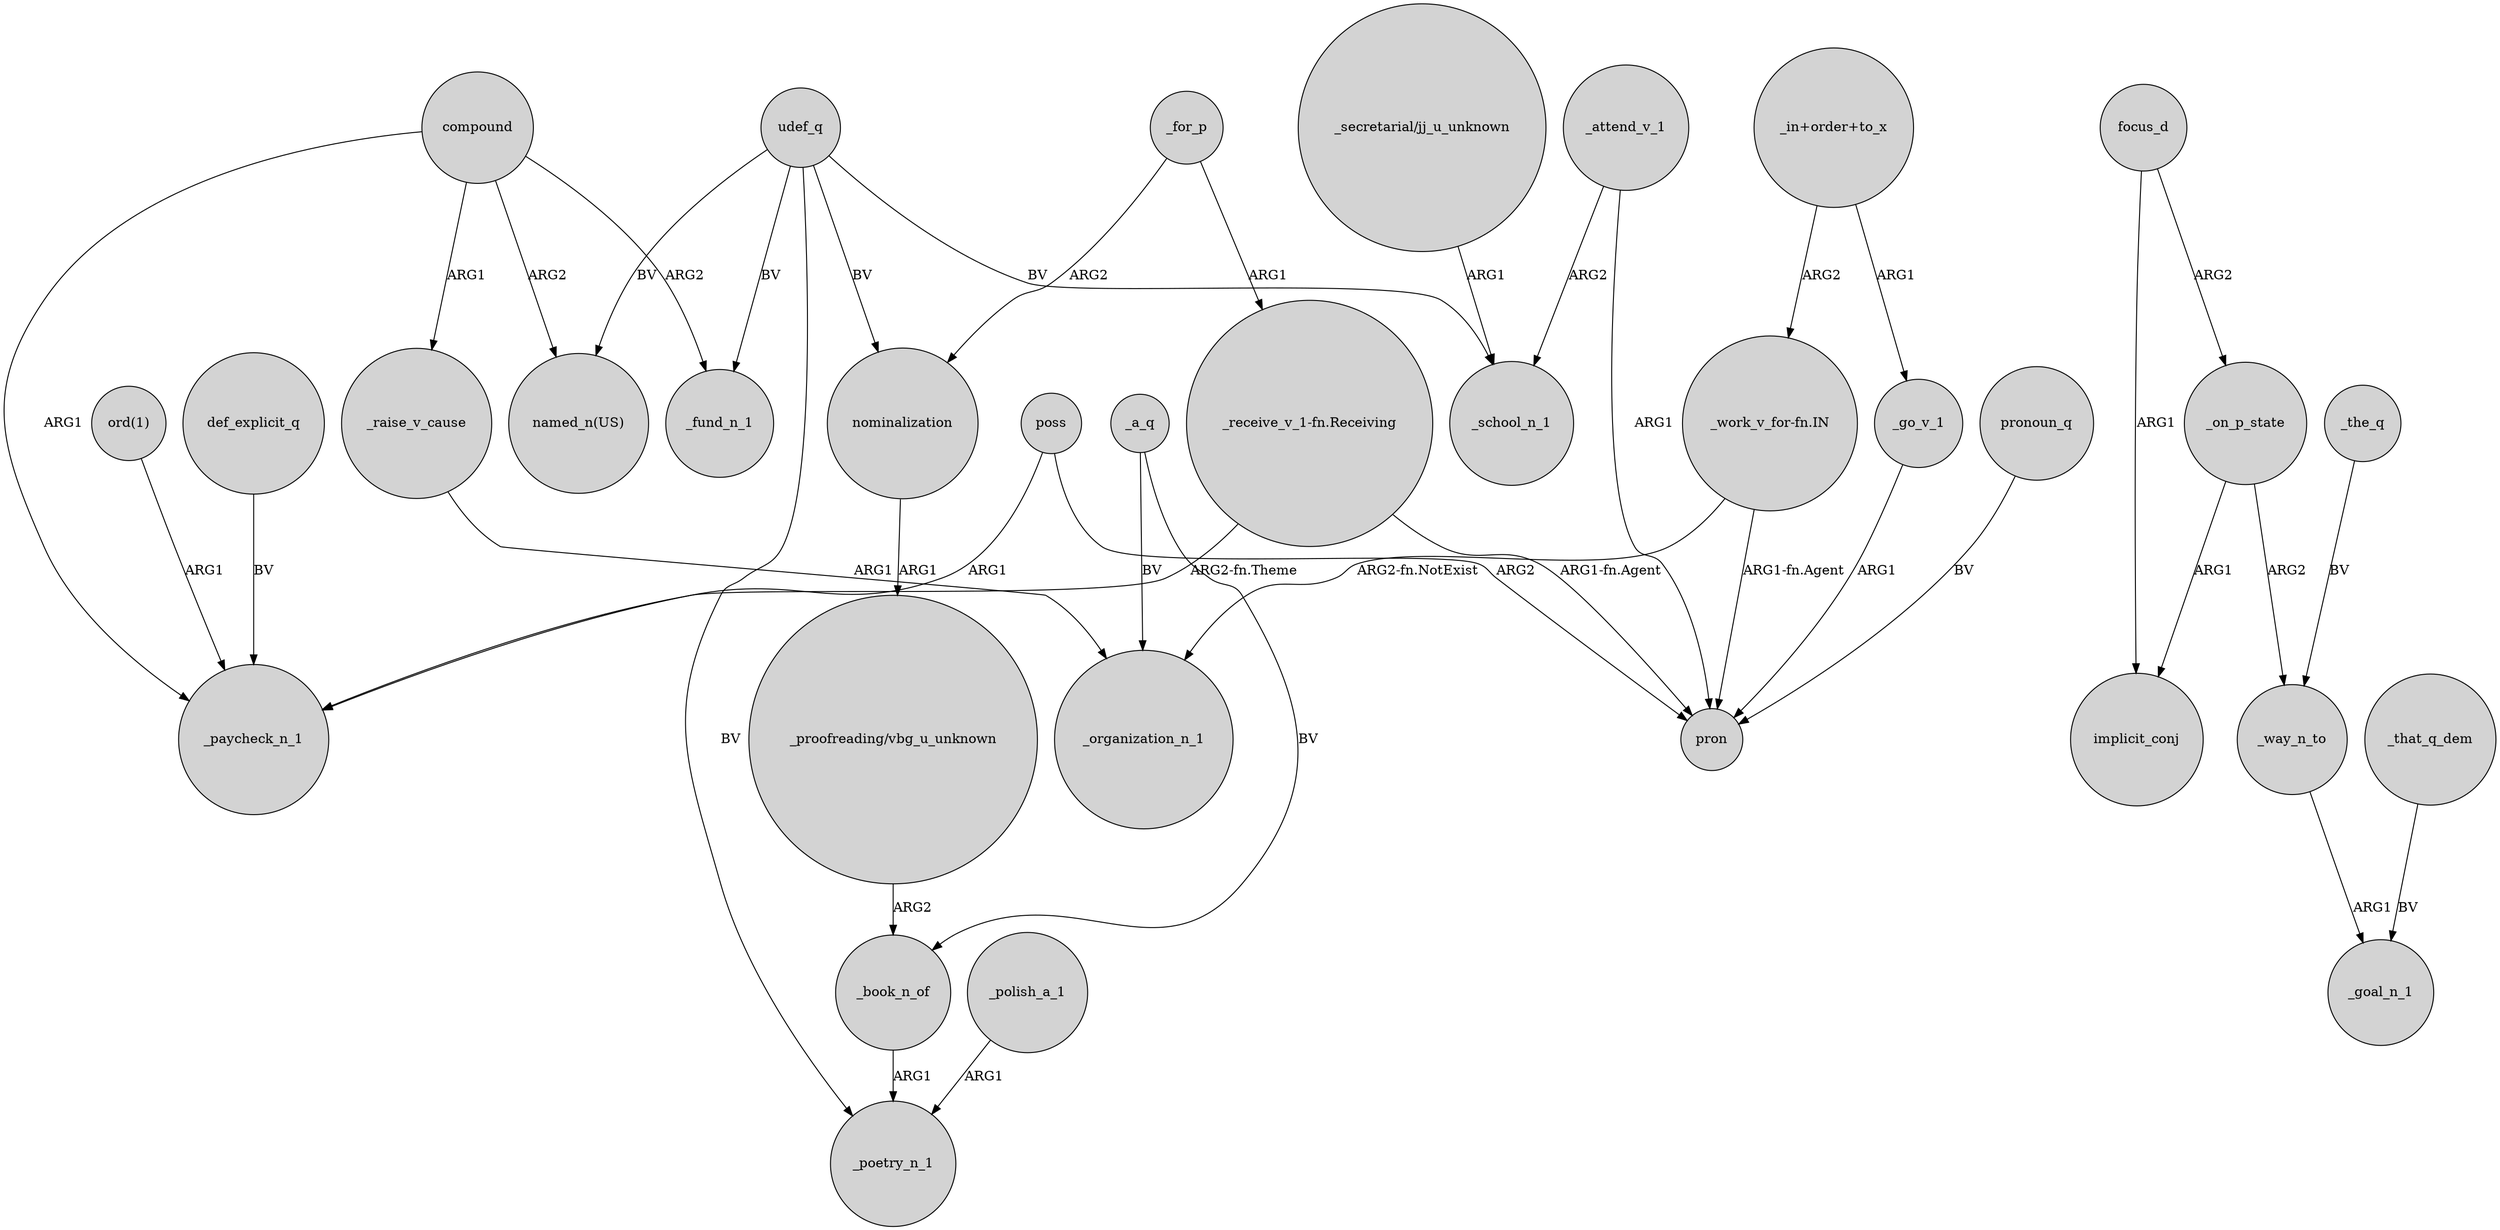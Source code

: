 digraph {
	node [shape=circle style=filled]
	poss -> _paycheck_n_1 [label=ARG1]
	_polish_a_1 -> _poetry_n_1 [label=ARG1]
	def_explicit_q -> _paycheck_n_1 [label=BV]
	_attend_v_1 -> _school_n_1 [label=ARG2]
	"_proofreading/vbg_u_unknown" -> _book_n_of [label=ARG2]
	udef_q -> "named_n(US)" [label=BV]
	poss -> pron [label=ARG2]
	focus_d -> _on_p_state [label=ARG2]
	_for_p -> nominalization [label=ARG2]
	_that_q_dem -> _goal_n_1 [label=BV]
	"_secretarial/jj_u_unknown" -> _school_n_1 [label=ARG1]
	compound -> _fund_n_1 [label=ARG2]
	_on_p_state -> implicit_conj [label=ARG1]
	compound -> "named_n(US)" [label=ARG2]
	_way_n_to -> _goal_n_1 [label=ARG1]
	nominalization -> "_proofreading/vbg_u_unknown" [label=ARG1]
	_a_q -> _book_n_of [label=BV]
	"_receive_v_1-fn.Receiving" -> pron [label="ARG1-fn.Agent"]
	pronoun_q -> pron [label=BV]
	"_in+order+to_x" -> "_work_v_for-fn.IN" [label=ARG2]
	"_in+order+to_x" -> _go_v_1 [label=ARG1]
	compound -> _raise_v_cause [label=ARG1]
	_book_n_of -> _poetry_n_1 [label=ARG1]
	"ord(1)" -> _paycheck_n_1 [label=ARG1]
	_the_q -> _way_n_to [label=BV]
	udef_q -> _fund_n_1 [label=BV]
	udef_q -> nominalization [label=BV]
	_go_v_1 -> pron [label=ARG1]
	_a_q -> _organization_n_1 [label=BV]
	focus_d -> implicit_conj [label=ARG1]
	"_work_v_for-fn.IN" -> pron [label="ARG1-fn.Agent"]
	_for_p -> "_receive_v_1-fn.Receiving" [label=ARG1]
	_on_p_state -> _way_n_to [label=ARG2]
	_attend_v_1 -> pron [label=ARG1]
	"_work_v_for-fn.IN" -> _organization_n_1 [label="ARG2-fn.NotExist"]
	"_receive_v_1-fn.Receiving" -> _paycheck_n_1 [label="ARG2-fn.Theme"]
	udef_q -> _school_n_1 [label=BV]
	compound -> _paycheck_n_1 [label=ARG1]
	_raise_v_cause -> _organization_n_1 [label=ARG1]
	udef_q -> _poetry_n_1 [label=BV]
}
